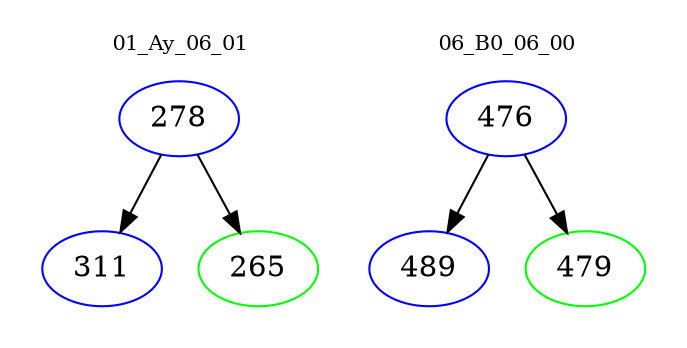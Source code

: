 digraph{
subgraph cluster_0 {
color = white
label = "01_Ay_06_01";
fontsize=10;
T0_278 [label="278", color="blue"]
T0_278 -> T0_311 [color="black"]
T0_311 [label="311", color="blue"]
T0_278 -> T0_265 [color="black"]
T0_265 [label="265", color="green"]
}
subgraph cluster_1 {
color = white
label = "06_B0_06_00";
fontsize=10;
T1_476 [label="476", color="blue"]
T1_476 -> T1_489 [color="black"]
T1_489 [label="489", color="blue"]
T1_476 -> T1_479 [color="black"]
T1_479 [label="479", color="green"]
}
}
